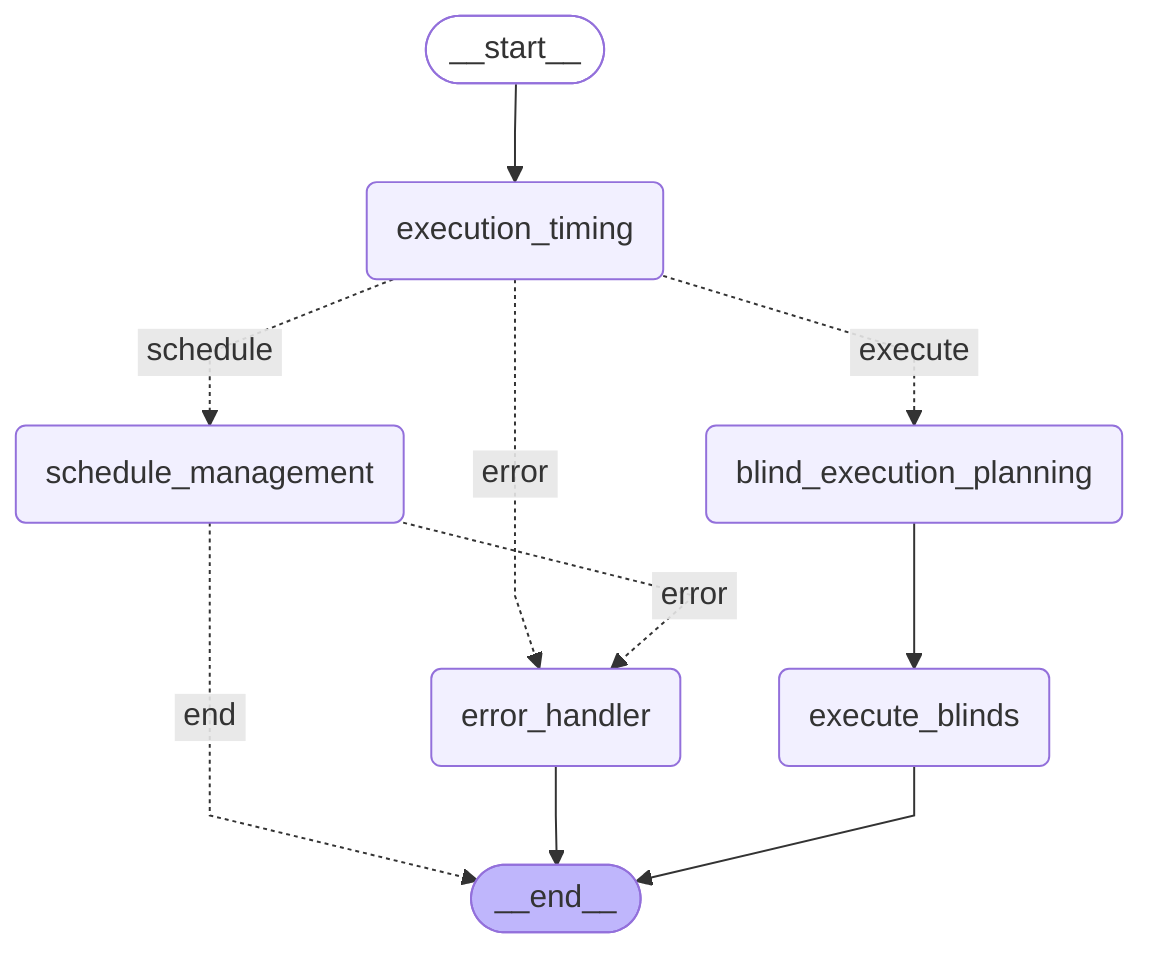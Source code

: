 ---
config:
  flowchart:
    curve: linear
---
graph TD;
	__start__([<p>__start__</p>]):::first
	execution_timing(execution_timing)
	schedule_management(schedule_management)
	blind_execution_planning(blind_execution_planning)
	execute_blinds(execute_blinds)
	error_handler(error_handler)
	__end__([<p>__end__</p>]):::last
	__start__ --> execution_timing;
	blind_execution_planning --> execute_blinds;
	execution_timing -. &nbsp;execute&nbsp; .-> blind_execution_planning;
	execution_timing -. &nbsp;error&nbsp; .-> error_handler;
	execution_timing -. &nbsp;schedule&nbsp; .-> schedule_management;
	schedule_management -. &nbsp;end&nbsp; .-> __end__;
	schedule_management -. &nbsp;error&nbsp; .-> error_handler;
	error_handler --> __end__;
	execute_blinds --> __end__;
	classDef default fill:#f2f0ff,line-height:1.2
	classDef first fill-opacity:0
	classDef last fill:#bfb6fc